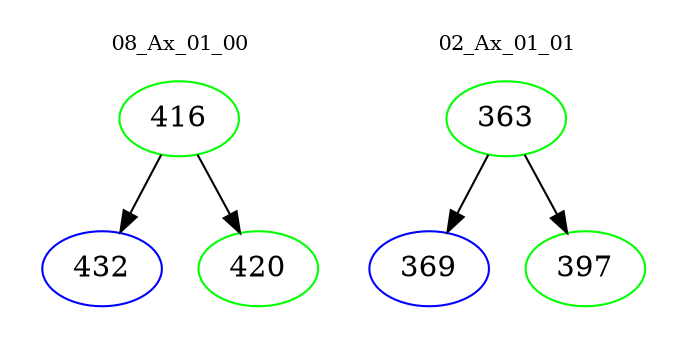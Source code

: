 digraph{
subgraph cluster_0 {
color = white
label = "08_Ax_01_00";
fontsize=10;
T0_416 [label="416", color="green"]
T0_416 -> T0_432 [color="black"]
T0_432 [label="432", color="blue"]
T0_416 -> T0_420 [color="black"]
T0_420 [label="420", color="green"]
}
subgraph cluster_1 {
color = white
label = "02_Ax_01_01";
fontsize=10;
T1_363 [label="363", color="green"]
T1_363 -> T1_369 [color="black"]
T1_369 [label="369", color="blue"]
T1_363 -> T1_397 [color="black"]
T1_397 [label="397", color="green"]
}
}
